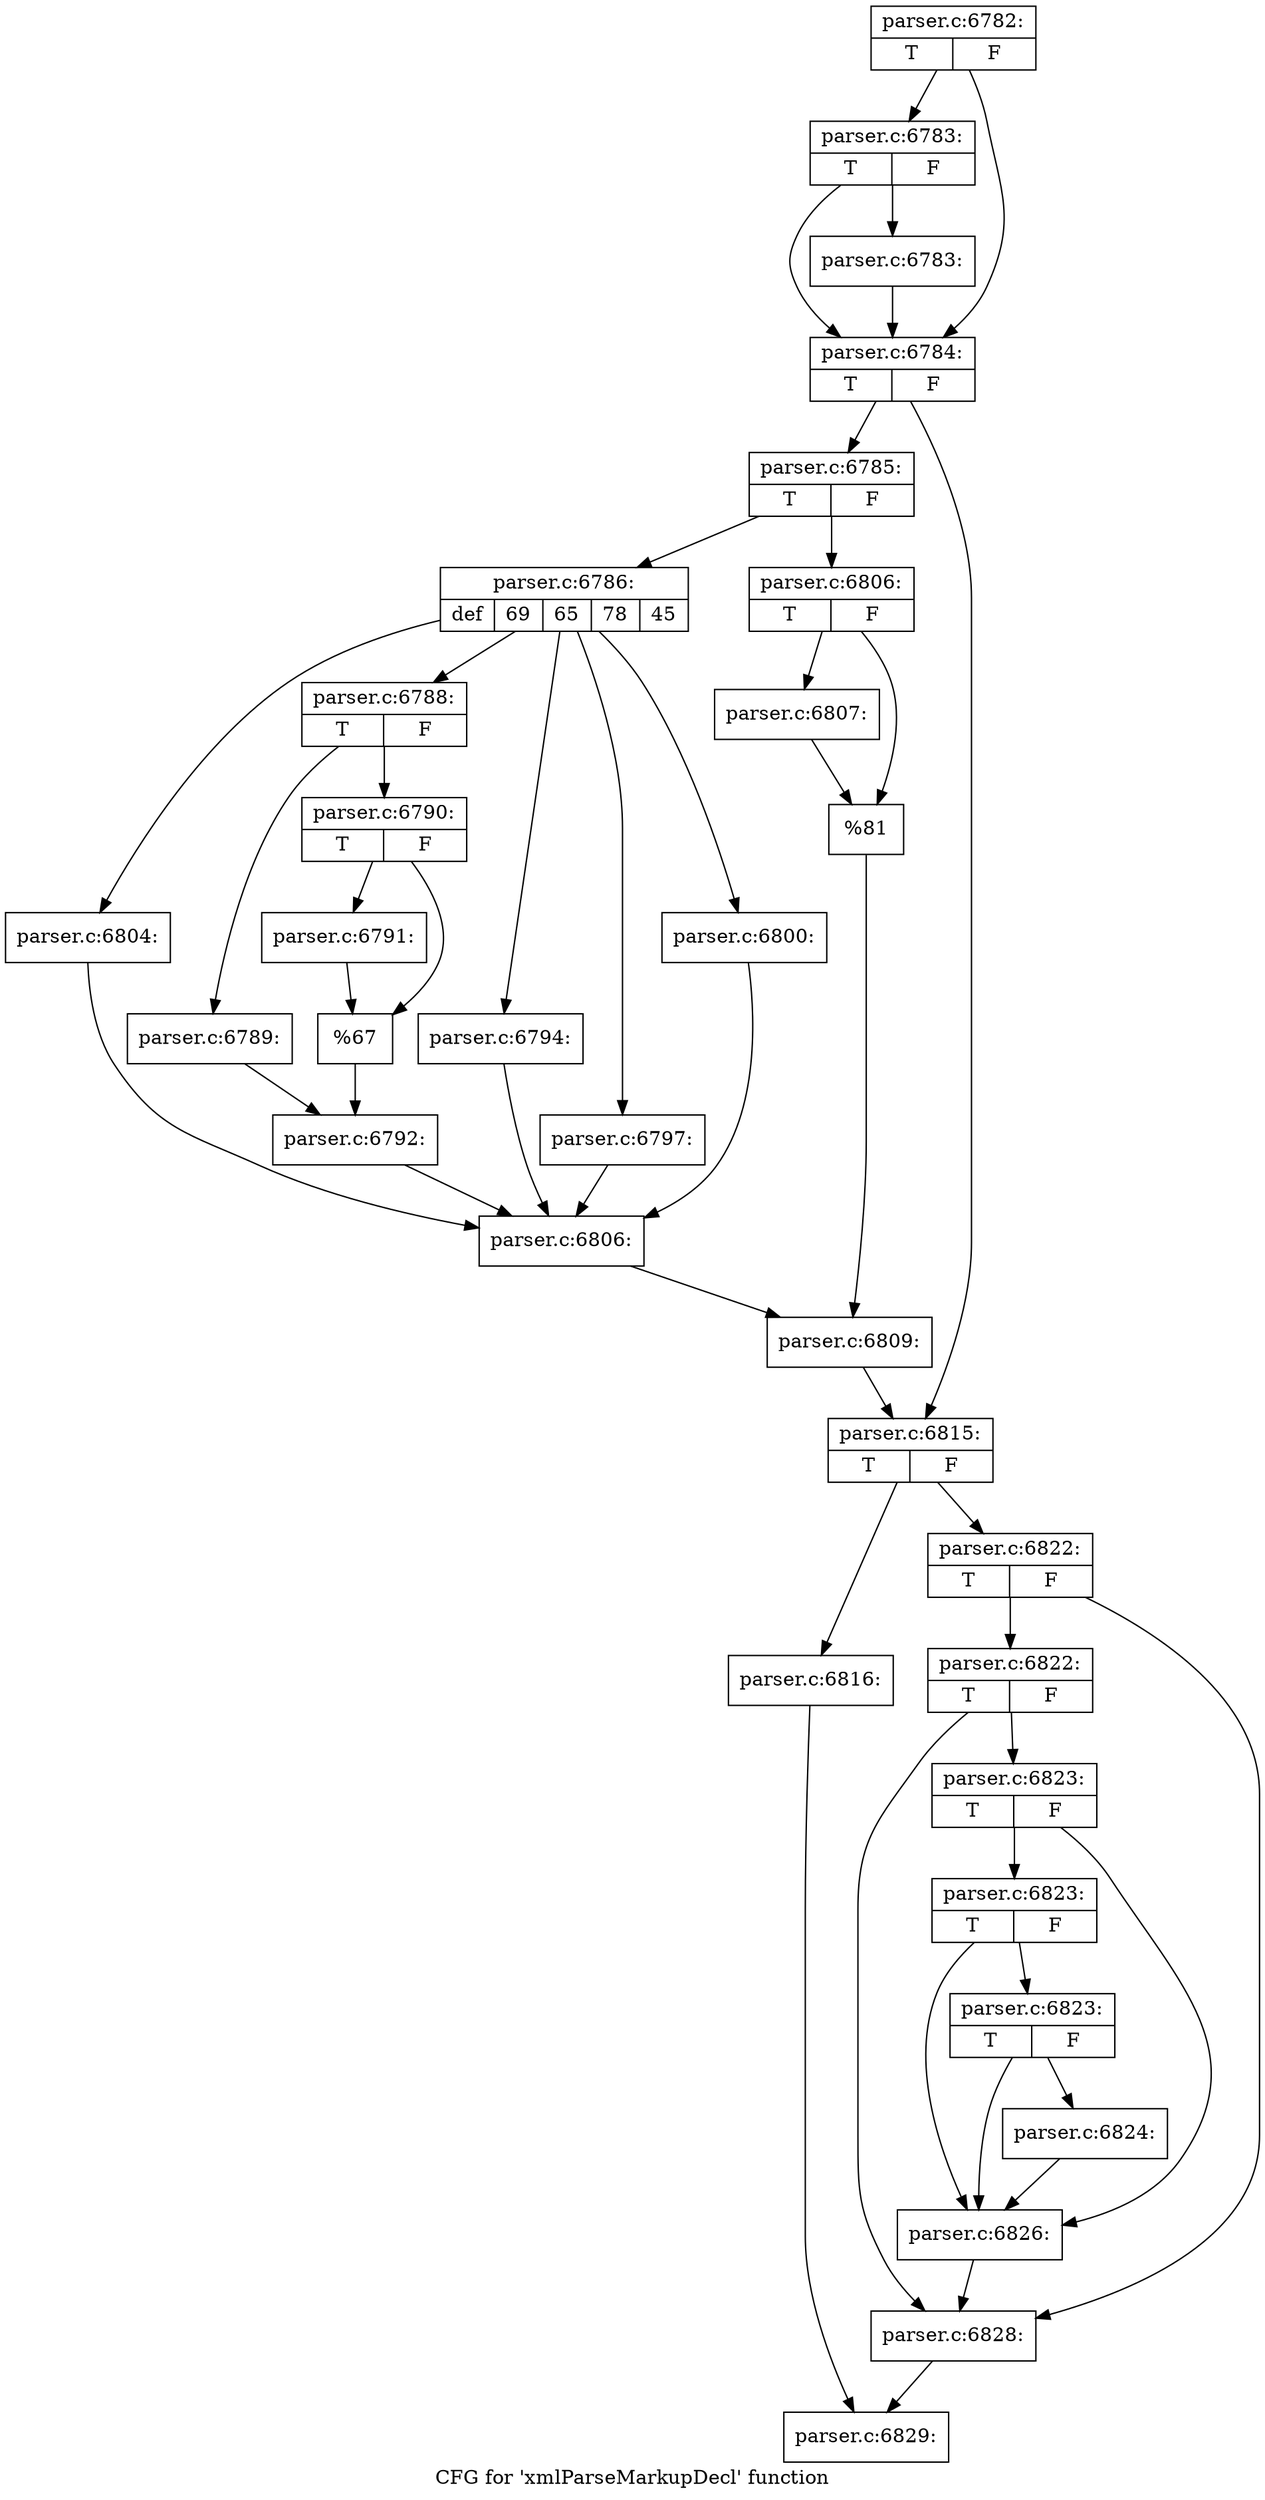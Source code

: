 digraph "CFG for 'xmlParseMarkupDecl' function" {
	label="CFG for 'xmlParseMarkupDecl' function";

	Node0x55d73bb04190 [shape=record,label="{parser.c:6782:|{<s0>T|<s1>F}}"];
	Node0x55d73bb04190 -> Node0x55d73b7f0940;
	Node0x55d73bb04190 -> Node0x55d73b7f08a0;
	Node0x55d73b7f0940 [shape=record,label="{parser.c:6783:|{<s0>T|<s1>F}}"];
	Node0x55d73b7f0940 -> Node0x55d73b7f07b0;
	Node0x55d73b7f0940 -> Node0x55d73b7f08a0;
	Node0x55d73b7f07b0 [shape=record,label="{parser.c:6783:}"];
	Node0x55d73b7f07b0 -> Node0x55d73b7f08a0;
	Node0x55d73b7f08a0 [shape=record,label="{parser.c:6784:|{<s0>T|<s1>F}}"];
	Node0x55d73b7f08a0 -> Node0x55d73bb16670;
	Node0x55d73b7f08a0 -> Node0x55d73bb166c0;
	Node0x55d73bb16670 [shape=record,label="{parser.c:6785:|{<s0>T|<s1>F}}"];
	Node0x55d73bb16670 -> Node0x55d73bb16d40;
	Node0x55d73bb16670 -> Node0x55d73bb16de0;
	Node0x55d73bb16d40 [shape=record,label="{parser.c:6786:|{<s0>def|<s1>69|<s2>65|<s3>78|<s4>45}}"];
	Node0x55d73bb16d40 -> Node0x55d73bb177f0;
	Node0x55d73bb16d40 -> Node0x55d73bb17910;
	Node0x55d73bb16d40 -> Node0x55d73bb18b80;
	Node0x55d73bb16d40 -> Node0x55d73bb18db0;
	Node0x55d73bb16d40 -> Node0x55d73bb18fe0;
	Node0x55d73bb17910 [shape=record,label="{parser.c:6788:|{<s0>T|<s1>F}}"];
	Node0x55d73bb17910 -> Node0x55d73bb17a00;
	Node0x55d73bb17910 -> Node0x55d73bb17aa0;
	Node0x55d73bb17a00 [shape=record,label="{parser.c:6789:}"];
	Node0x55d73bb17a00 -> Node0x55d73bb17a50;
	Node0x55d73bb17aa0 [shape=record,label="{parser.c:6790:|{<s0>T|<s1>F}}"];
	Node0x55d73bb17aa0 -> Node0x55d73bb18290;
	Node0x55d73bb17aa0 -> Node0x55d73bb182e0;
	Node0x55d73bb18290 [shape=record,label="{parser.c:6791:}"];
	Node0x55d73bb18290 -> Node0x55d73bb182e0;
	Node0x55d73bb182e0 [shape=record,label="{%67}"];
	Node0x55d73bb182e0 -> Node0x55d73bb17a50;
	Node0x55d73bb17a50 [shape=record,label="{parser.c:6792:}"];
	Node0x55d73bb17a50 -> Node0x55d73bb17420;
	Node0x55d73bb18b80 [shape=record,label="{parser.c:6794:}"];
	Node0x55d73bb18b80 -> Node0x55d73bb17420;
	Node0x55d73bb18db0 [shape=record,label="{parser.c:6797:}"];
	Node0x55d73bb18db0 -> Node0x55d73bb17420;
	Node0x55d73bb18fe0 [shape=record,label="{parser.c:6800:}"];
	Node0x55d73bb18fe0 -> Node0x55d73bb17420;
	Node0x55d73bb177f0 [shape=record,label="{parser.c:6804:}"];
	Node0x55d73bb177f0 -> Node0x55d73bb17420;
	Node0x55d73bb17420 [shape=record,label="{parser.c:6806:}"];
	Node0x55d73bb17420 -> Node0x55d73bb16d90;
	Node0x55d73bb16de0 [shape=record,label="{parser.c:6806:|{<s0>T|<s1>F}}"];
	Node0x55d73bb16de0 -> Node0x55d73bb19460;
	Node0x55d73bb16de0 -> Node0x55d73bb194b0;
	Node0x55d73bb19460 [shape=record,label="{parser.c:6807:}"];
	Node0x55d73bb19460 -> Node0x55d73bb194b0;
	Node0x55d73bb194b0 [shape=record,label="{%81}"];
	Node0x55d73bb194b0 -> Node0x55d73bb16d90;
	Node0x55d73bb16d90 [shape=record,label="{parser.c:6809:}"];
	Node0x55d73bb16d90 -> Node0x55d73bb166c0;
	Node0x55d73bb166c0 [shape=record,label="{parser.c:6815:|{<s0>T|<s1>F}}"];
	Node0x55d73bb166c0 -> Node0x55d73bb19f20;
	Node0x55d73bb166c0 -> Node0x55d73bb19f70;
	Node0x55d73bb19f20 [shape=record,label="{parser.c:6816:}"];
	Node0x55d73bb19f20 -> Node0x55d73bb04380;
	Node0x55d73bb19f70 [shape=record,label="{parser.c:6822:|{<s0>T|<s1>F}}"];
	Node0x55d73bb19f70 -> Node0x55d73bb1a4f0;
	Node0x55d73bb19f70 -> Node0x55d73bb1a4a0;
	Node0x55d73bb1a4f0 [shape=record,label="{parser.c:6822:|{<s0>T|<s1>F}}"];
	Node0x55d73bb1a4f0 -> Node0x55d73bb1a450;
	Node0x55d73bb1a4f0 -> Node0x55d73bb1a4a0;
	Node0x55d73bb1a450 [shape=record,label="{parser.c:6823:|{<s0>T|<s1>F}}"];
	Node0x55d73bb1a450 -> Node0x55d73bb1ae60;
	Node0x55d73bb1a450 -> Node0x55d73bb1ad90;
	Node0x55d73bb1ae60 [shape=record,label="{parser.c:6823:|{<s0>T|<s1>F}}"];
	Node0x55d73bb1ae60 -> Node0x55d73bb1ade0;
	Node0x55d73bb1ae60 -> Node0x55d73bb1ad90;
	Node0x55d73bb1ade0 [shape=record,label="{parser.c:6823:|{<s0>T|<s1>F}}"];
	Node0x55d73bb1ade0 -> Node0x55d73bb1ad40;
	Node0x55d73bb1ade0 -> Node0x55d73bb1ad90;
	Node0x55d73bb1ad40 [shape=record,label="{parser.c:6824:}"];
	Node0x55d73bb1ad40 -> Node0x55d73bb1ad90;
	Node0x55d73bb1ad90 [shape=record,label="{parser.c:6826:}"];
	Node0x55d73bb1ad90 -> Node0x55d73bb1a4a0;
	Node0x55d73bb1a4a0 [shape=record,label="{parser.c:6828:}"];
	Node0x55d73bb1a4a0 -> Node0x55d73bb04380;
	Node0x55d73bb04380 [shape=record,label="{parser.c:6829:}"];
}
